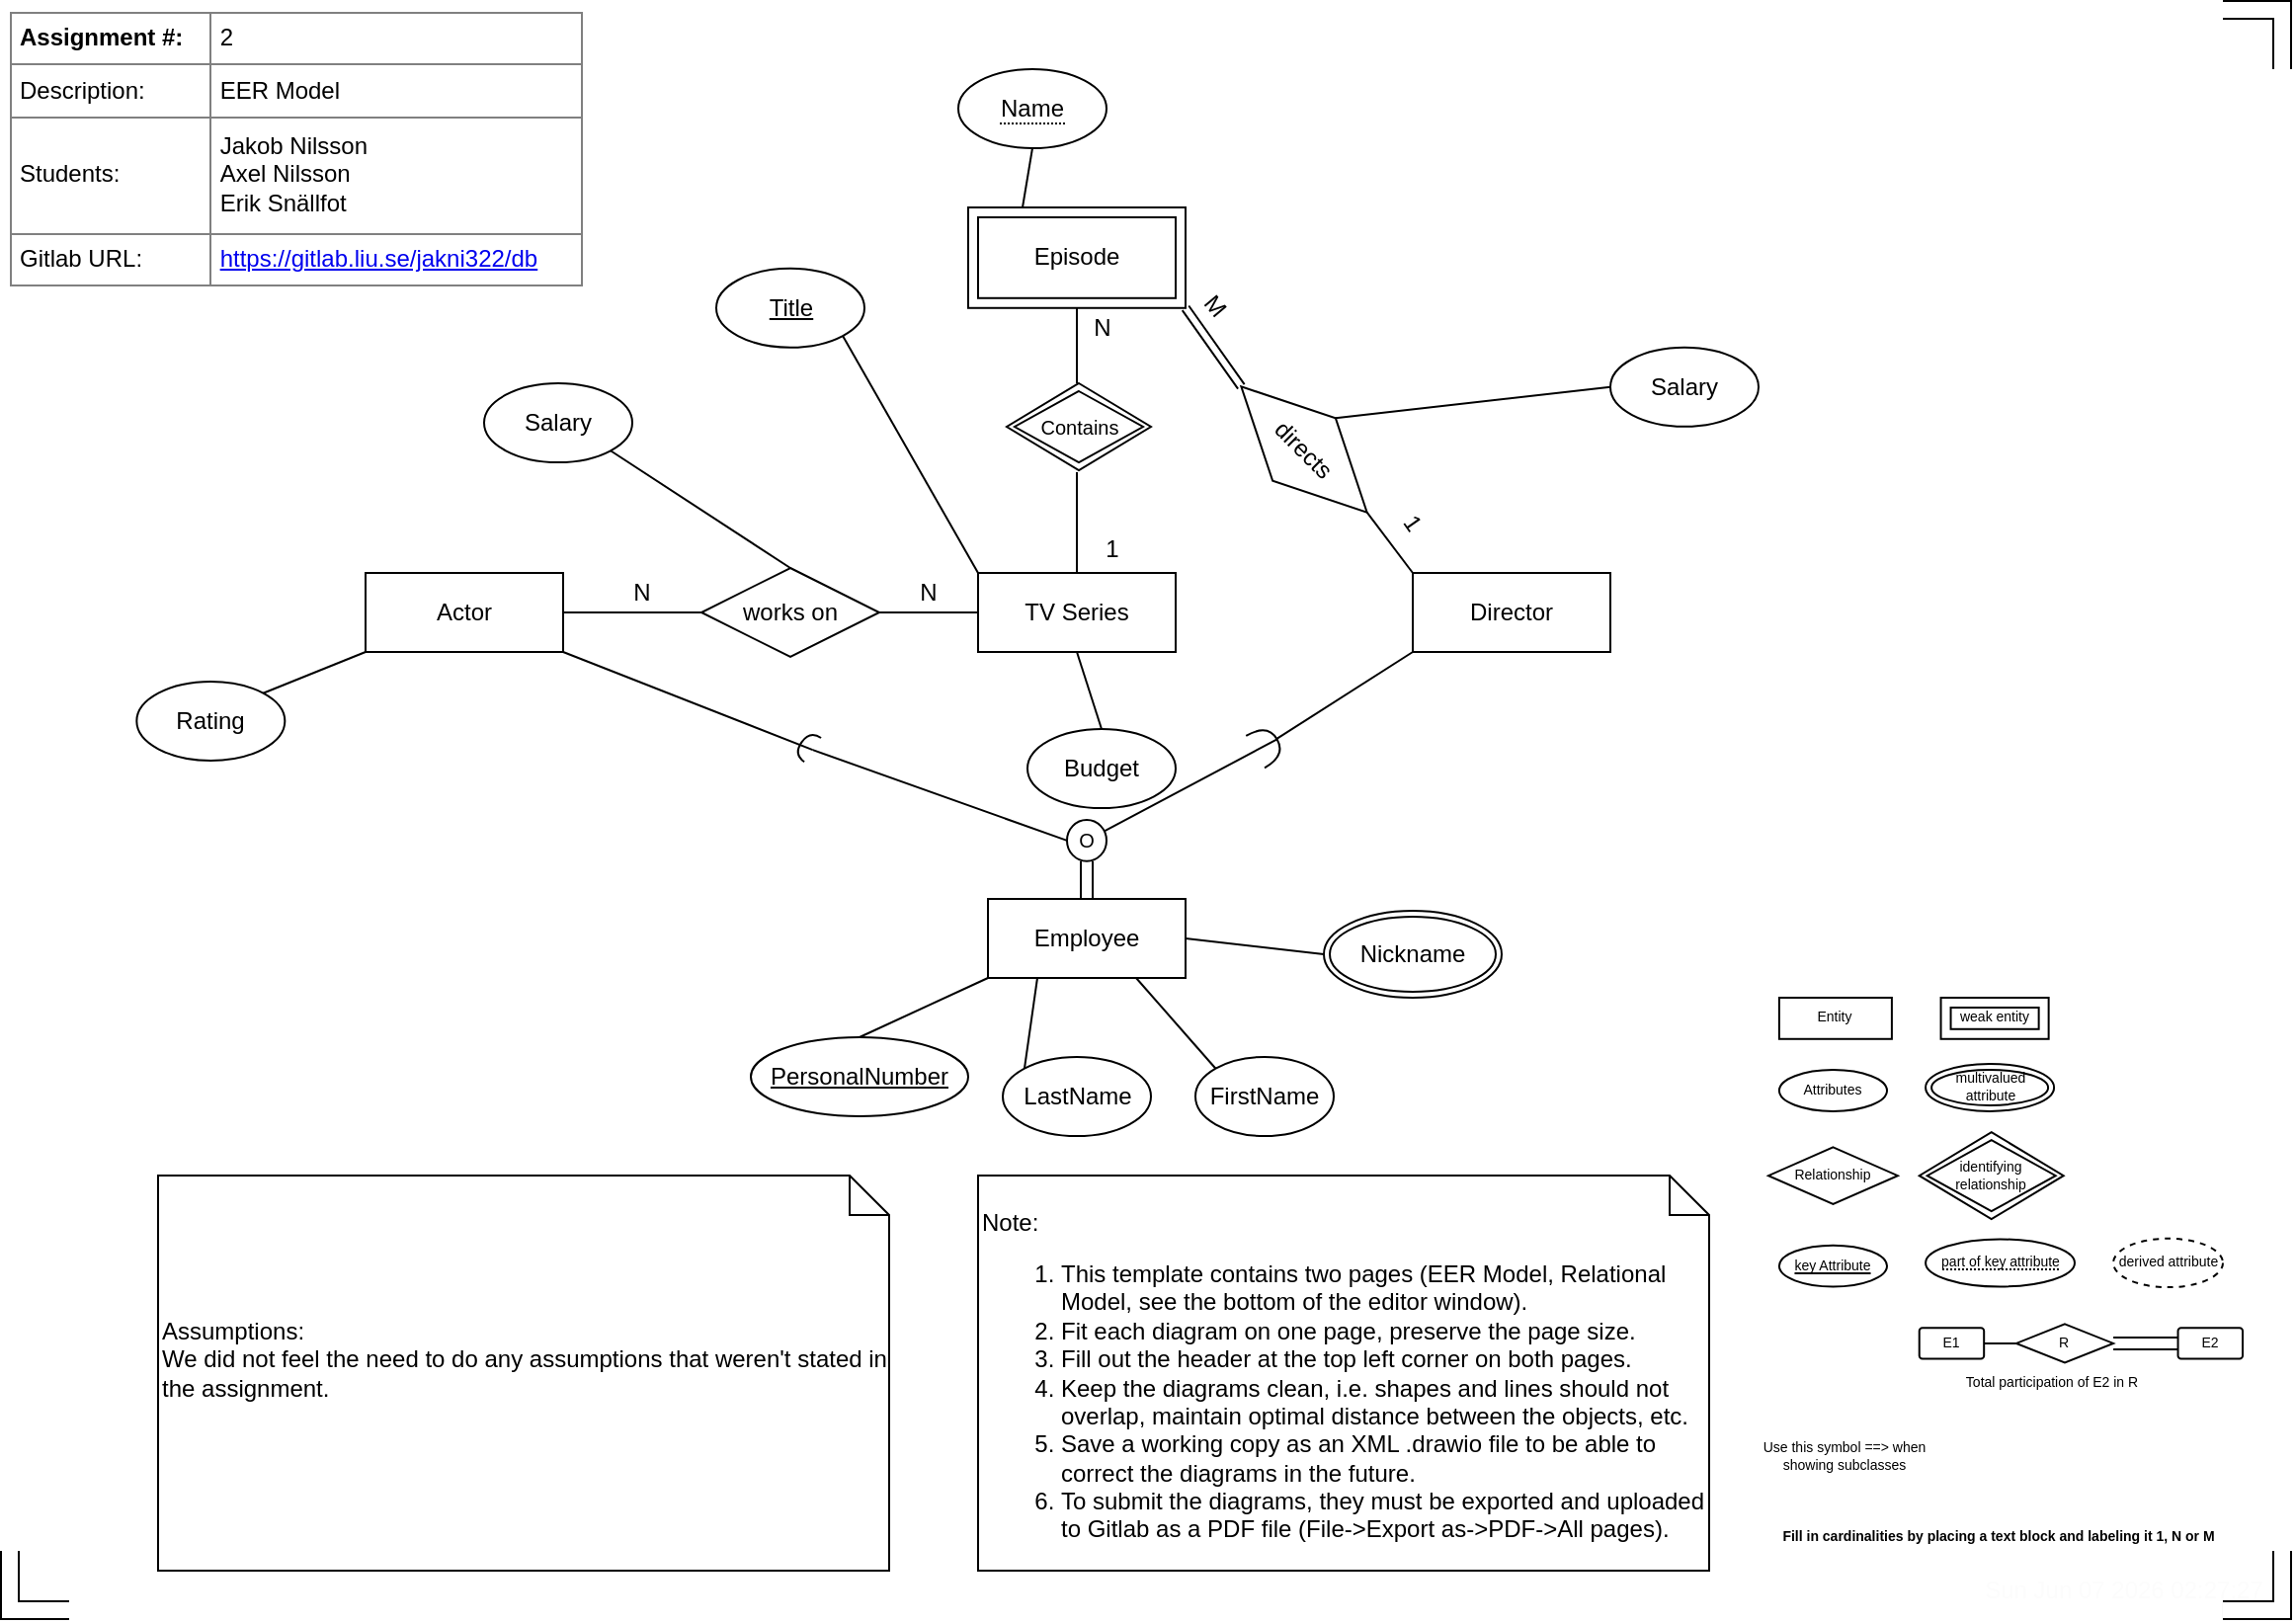 <mxfile version="14.3.1" type="device" pages="2"><diagram id="l3PhLfIEEx4KEpYzrtBJ" name="EER Model"><mxGraphModel dx="1096" dy="567" grid="1" gridSize="10" guides="1" tooltips="1" connect="1" arrows="1" fold="0" page="1" pageScale="1" pageWidth="1169" pageHeight="827" math="0" shadow="0"><root><mxCell id="0"/><mxCell id="1" parent="0"/><mxCell id="B59qE2EvhQR9CG80C_Uz-1" value="Actor" style="whiteSpace=wrap;html=1;align=center;strokeColor=#000000;fillColor=#ffffff;" parent="1" vertex="1"><mxGeometry x="190" y="295" width="100" height="40" as="geometry"/></mxCell><mxCell id="B59qE2EvhQR9CG80C_Uz-2" value="PersonalNumber" style="ellipse;whiteSpace=wrap;html=1;align=center;fontStyle=4;strokeColor=#000000;fillColor=#ffffff;" parent="1" vertex="1"><mxGeometry x="385" y="530" width="110" height="40" as="geometry"/></mxCell><UserObject label="%date{ddd mmm dd yyyy HH:MM:ss}%" placeholders="1" id="hCRLPxILE3BBqmNvxjHh-2"><mxCell style="text;html=1;align=center;verticalAlign=middle;whiteSpace=wrap;overflow=hidden;fontColor=#FCFCFC;movable=0;resizable=0;rotatable=0;deletable=0;editable=0;connectable=0;" parent="1" vertex="1"><mxGeometry x="1000" y="800" width="160" height="20" as="geometry"/></mxCell></UserObject><mxCell id="hCRLPxILE3BBqmNvxjHh-6" value="" style="shape=filledEdge;rounded=0;fixDash=1;endArrow=none;strokeWidth=10;fillColor=#ffffff;edgeStyle=orthogonalEdgeStyle;fontColor=#FCFCFC;" parent="1" edge="1"><mxGeometry width="60" height="40" relative="1" as="geometry"><mxPoint x="10" y="790" as="sourcePoint"/><mxPoint x="40" y="820" as="targetPoint"/><Array as="points"><mxPoint x="10" y="820"/></Array></mxGeometry></mxCell><mxCell id="hCRLPxILE3BBqmNvxjHh-7" value="" style="shape=filledEdge;rounded=0;fixDash=1;endArrow=none;strokeWidth=10;fillColor=#ffffff;edgeStyle=orthogonalEdgeStyle;fontColor=#FCFCFC;" parent="1" edge="1"><mxGeometry width="60" height="40" relative="1" as="geometry"><mxPoint x="1130" y="10" as="sourcePoint"/><mxPoint x="1160" y="40" as="targetPoint"/><Array as="points"><mxPoint x="1160" y="10"/></Array></mxGeometry></mxCell><mxCell id="hCRLPxILE3BBqmNvxjHh-8" value="" style="shape=filledEdge;rounded=0;fixDash=1;endArrow=none;strokeWidth=10;fillColor=#ffffff;edgeStyle=orthogonalEdgeStyle;fontColor=#FCFCFC;" parent="1" edge="1"><mxGeometry width="60" height="40" relative="1" as="geometry"><mxPoint x="1129.99" y="820" as="sourcePoint"/><mxPoint x="1159.99" y="790" as="targetPoint"/><Array as="points"><mxPoint x="1159.99" y="820"/></Array></mxGeometry></mxCell><mxCell id="hCRLPxILE3BBqmNvxjHh-10" value="&lt;table style=&quot;width: 100% ; height: 100% ; border-collapse: collapse&quot; width=&quot;100%&quot; cellpadding=&quot;4&quot; border=&quot;1&quot;&gt;&lt;tbody&gt;&lt;tr&gt;&lt;th&gt;Assignment #:&lt;/th&gt;&lt;td&gt;2&lt;/td&gt;&lt;/tr&gt;&lt;tr&gt;&lt;td&gt;Description:&lt;/td&gt;&lt;td&gt;EER Model&lt;/td&gt;&lt;/tr&gt;&lt;tr&gt;&lt;td&gt;Students:&lt;/td&gt;&lt;td&gt;Jakob Nilsson&lt;br&gt;Axel Nilsson&lt;br&gt;Erik Snällfot&lt;br&gt;&lt;/td&gt;&lt;/tr&gt;&lt;tr&gt;&lt;td&gt;Gitlab URL:&lt;/td&gt;&lt;td&gt;&lt;a href=&quot;https://gitlab.liu.se/alial32/db&quot;&gt;https://gitlab.liu.se/jakni322/db&lt;/a&gt;&lt;/td&gt;&lt;/tr&gt;&lt;/tbody&gt;&lt;/table&gt;" style="text;html=1;strokeColor=none;fillColor=none;overflow=fill;fontColor=#000000;" parent="1" vertex="1"><mxGeometry x="10" y="11" width="290" height="139" as="geometry"/></mxCell><mxCell id="fbbdfI7BNAjC01HpYx0C-1" value="&lt;br&gt;Note:&lt;br&gt;&lt;ol&gt;&lt;li&gt;This template contains two pages (EER Model, Relational Model, see the bottom of the editor window).&lt;/li&gt;&lt;li&gt;Fit each diagram on one page, preserve the page size.&lt;br&gt;&lt;/li&gt;&lt;li&gt;Fill out the header at the top left corner on both pages.&lt;/li&gt;&lt;li&gt;&lt;span&gt;Keep the diagrams clean, i.e. shapes and lines should not overlap, maintain optimal distance between the objects, etc.&lt;/span&gt;&lt;br&gt;&lt;/li&gt;&lt;li&gt;Save a working copy as an XML .drawio file to be able to correct the diagrams in the future.&lt;/li&gt;&lt;li&gt;To submit the diagrams, they must be exported and uploaded to Gitlab as a PDF file (File-&amp;gt;Export as-&amp;gt;PDF-&amp;gt;All pages).&lt;/li&gt;&lt;/ol&gt;" style="shape=note;size=20;whiteSpace=wrap;html=1;strokeColor=#000000;fillColor=#ffffff;fontColor=#000000;align=left;" parent="1" vertex="1"><mxGeometry x="500" y="600" width="370" height="200" as="geometry"/></mxCell><mxCell id="BH1sd3b4sbP9Z67Hy9HP-1" value="Assumptions:&lt;br&gt;We did not feel the need to do any assumptions that weren't stated in the assignment.&lt;br&gt;&lt;div&gt;&lt;br&gt;&lt;/div&gt;" style="shape=note;size=20;whiteSpace=wrap;html=1;strokeColor=#000000;fillColor=#ffffff;fontColor=#000000;align=left;" parent="1" vertex="1"><mxGeometry x="85" y="600" width="370" height="200" as="geometry"/></mxCell><mxCell id="mHYDOE-G1GOgi3rCi4Lx-1" value="Director" style="whiteSpace=wrap;html=1;align=center;strokeColor=#000000;fillColor=#ffffff;fontColor=#000000;" parent="1" vertex="1"><mxGeometry x="720" y="295" width="100" height="40" as="geometry"/></mxCell><mxCell id="w0xwXOWwuQwDQIYsxM-U-19" value="" style="group;fontSize=7;" parent="1" vertex="1" connectable="0"><mxGeometry x="870" y="510" width="270" height="293.5" as="geometry"/></mxCell><mxCell id="w0xwXOWwuQwDQIYsxM-U-1" value="&lt;b style=&quot;font-size: 7px;&quot;&gt;Fill in cardinalities by placing a text block and labeling it 1, N or M&lt;/b&gt;" style="text;html=1;strokeColor=none;fillColor=none;align=center;verticalAlign=middle;whiteSpace=wrap;rounded=0;shadow=0;dashed=1;fontSize=7;" parent="w0xwXOWwuQwDQIYsxM-U-19" vertex="1"><mxGeometry x="32.73" y="260" width="227.27" height="26.11" as="geometry"/></mxCell><mxCell id="w0xwXOWwuQwDQIYsxM-U-4" value="&lt;font style=&quot;font-size: 7px;&quot;&gt;Use this symbol ==&amp;gt; when showing subclasses &lt;/font&gt;" style="text;html=1;strokeColor=none;fillColor=none;align=center;verticalAlign=middle;whiteSpace=wrap;rounded=0;shadow=0;fontSize=7;" parent="w0xwXOWwuQwDQIYsxM-U-19" vertex="1"><mxGeometry x="21.818" y="211.508" width="92.727" height="41.779" as="geometry"/></mxCell><mxCell id="w0xwXOWwuQwDQIYsxM-U-5" value="Attributes" style="ellipse;whiteSpace=wrap;html=1;align=center;shadow=0;gradientColor=none;fontSize=7;" parent="w0xwXOWwuQwDQIYsxM-U-19" vertex="1"><mxGeometry x="35.455" y="36.557" width="54.545" height="20.89" as="geometry"/></mxCell><mxCell id="w0xwXOWwuQwDQIYsxM-U-6" value="Relationship" style="shape=rhombus;perimeter=rhombusPerimeter;whiteSpace=wrap;html=1;align=center;shadow=0;gradientColor=none;fontSize=7;" parent="w0xwXOWwuQwDQIYsxM-U-19" vertex="1"><mxGeometry x="30" y="75.725" width="65.455" height="28.723" as="geometry"/></mxCell><mxCell id="w0xwXOWwuQwDQIYsxM-U-7" value="weak entity" style="shape=ext;margin=3;double=1;whiteSpace=wrap;html=1;align=center;shadow=0;gradientColor=none;fontSize=7;" parent="w0xwXOWwuQwDQIYsxM-U-19" vertex="1"><mxGeometry x="117.273" width="54.545" height="20.89" as="geometry"/></mxCell><mxCell id="w0xwXOWwuQwDQIYsxM-U-10" value="key Attribute" style="ellipse;whiteSpace=wrap;html=1;align=center;fontStyle=4;shadow=0;gradientColor=none;fontSize=7;" parent="w0xwXOWwuQwDQIYsxM-U-19" vertex="1"><mxGeometry x="35.455" y="125.338" width="54.545" height="20.89" as="geometry"/></mxCell><mxCell id="w0xwXOWwuQwDQIYsxM-U-12" value="derived attribute" style="ellipse;whiteSpace=wrap;html=1;align=center;dashed=1;shadow=0;gradientColor=none;fontSize=7;" parent="w0xwXOWwuQwDQIYsxM-U-19" vertex="1"><mxGeometry x="204.55" y="121.9" width="55.45" height="24.66" as="geometry"/></mxCell><mxCell id="w0xwXOWwuQwDQIYsxM-U-14" value="E2" style="rounded=1;arcSize=10;whiteSpace=wrap;html=1;align=center;shadow=0;gradientColor=none;fontSize=7;" parent="w0xwXOWwuQwDQIYsxM-U-19" vertex="1"><mxGeometry x="237.273" y="167.117" width="32.727" height="15.667" as="geometry"/></mxCell><mxCell id="w0xwXOWwuQwDQIYsxM-U-15" value="R" style="shape=rhombus;perimeter=rhombusPerimeter;whiteSpace=wrap;html=1;align=center;shadow=0;gradientColor=none;fontSize=7;" parent="w0xwXOWwuQwDQIYsxM-U-19" vertex="1"><mxGeometry x="155.455" y="165.159" width="49.091" height="19.584" as="geometry"/></mxCell><mxCell id="w0xwXOWwuQwDQIYsxM-U-9" value="" style="shape=link;html=1;rounded=0;entryX=0;entryY=0.5;entryDx=0;entryDy=0;exitX=1;exitY=0.5;exitDx=0;exitDy=0;fontSize=7;width=6;" parent="w0xwXOWwuQwDQIYsxM-U-19" source="w0xwXOWwuQwDQIYsxM-U-15" target="w0xwXOWwuQwDQIYsxM-U-14" edge="1"><mxGeometry relative="1" as="geometry"><mxPoint x="193.636" y="177.562" as="sourcePoint"/><mxPoint x="193.636" y="177.301" as="targetPoint"/></mxGeometry></mxCell><mxCell id="w0xwXOWwuQwDQIYsxM-U-16" value="E1" style="rounded=1;arcSize=10;whiteSpace=wrap;html=1;align=center;shadow=0;gradientColor=none;fontSize=7;" parent="w0xwXOWwuQwDQIYsxM-U-19" vertex="1"><mxGeometry x="106.364" y="167.117" width="32.727" height="15.667" as="geometry"/></mxCell><mxCell id="w0xwXOWwuQwDQIYsxM-U-17" value="" style="endArrow=none;html=1;rounded=0;exitX=0;exitY=0.5;exitDx=0;exitDy=0;entryX=1;entryY=0.5;entryDx=0;entryDy=0;fontSize=7;" parent="w0xwXOWwuQwDQIYsxM-U-19" source="w0xwXOWwuQwDQIYsxM-U-15" target="w0xwXOWwuQwDQIYsxM-U-16" edge="1"><mxGeometry relative="1" as="geometry"><mxPoint x="-237.273" y="302.9" as="sourcePoint"/><mxPoint x="-150" y="302.9" as="targetPoint"/></mxGeometry></mxCell><mxCell id="w0xwXOWwuQwDQIYsxM-U-18" value="&lt;font style=&quot;font-size: 7px;&quot;&gt;Total participation of E2 in R&lt;/font&gt;" style="text;html=1;align=center;verticalAlign=middle;resizable=0;points=[];autosize=1;fontSize=7;" parent="w0xwXOWwuQwDQIYsxM-U-19" vertex="1"><mxGeometry x="122.729" y="190.0" width="100" height="10" as="geometry"/></mxCell><mxCell id="w0xwXOWwuQwDQIYsxM-U-24" value="&lt;span style=&quot;border-bottom: 1px dotted&quot;&gt;part of key attribute&lt;/span&gt;" style="ellipse;whiteSpace=wrap;html=1;align=center;strokeColor=#000000;fillColor=#ffffff;fontSize=7;fontColor=#000000;" parent="w0xwXOWwuQwDQIYsxM-U-19" vertex="1"><mxGeometry x="109.55" y="122.23" width="75.45" height="24" as="geometry"/></mxCell><mxCell id="w0xwXOWwuQwDQIYsxM-U-25" value="multivalued attribute" style="ellipse;shape=doubleEllipse;margin=3;whiteSpace=wrap;html=1;align=center;strokeColor=#000000;fillColor=#ffffff;fontSize=7;fontColor=#000000;" parent="w0xwXOWwuQwDQIYsxM-U-19" vertex="1"><mxGeometry x="109.55" y="33.45" width="65" height="24" as="geometry"/></mxCell><mxCell id="w0xwXOWwuQwDQIYsxM-U-26" value="identifying relationship" style="shape=rhombus;double=1;perimeter=rhombusPerimeter;whiteSpace=wrap;html=1;align=center;strokeColor=#000000;fillColor=#ffffff;fontSize=7;fontColor=#000000;" parent="w0xwXOWwuQwDQIYsxM-U-19" vertex="1"><mxGeometry x="106.36" y="68.09" width="73" height="44" as="geometry"/></mxCell><mxCell id="w0xwXOWwuQwDQIYsxM-U-27" value="Entity" style="whiteSpace=wrap;html=1;align=center;strokeColor=#000000;fillColor=#ffffff;fontSize=7;fontColor=#000000;" parent="w0xwXOWwuQwDQIYsxM-U-19" vertex="1"><mxGeometry x="35.45" width="57" height="20.89" as="geometry"/></mxCell><mxCell id="T94fQnXekFS523GkGBsy-1" value="&lt;div&gt;TV Series&lt;/div&gt;" style="whiteSpace=wrap;html=1;align=center;strokeColor=#000000;fillColor=#ffffff;" parent="1" vertex="1"><mxGeometry x="500" y="295" width="100" height="40" as="geometry"/></mxCell><mxCell id="T94fQnXekFS523GkGBsy-2" value="&lt;font style=&quot;font-size: 12px&quot;&gt;Episode&lt;/font&gt;" style="shape=ext;margin=3;double=1;whiteSpace=wrap;html=1;align=center;shadow=0;gradientColor=none;fontSize=7;" parent="1" vertex="1"><mxGeometry x="495" y="110" width="110" height="50.89" as="geometry"/></mxCell><mxCell id="T94fQnXekFS523GkGBsy-3" value="" style="endArrow=none;html=1;exitX=0.5;exitY=0;exitDx=0;exitDy=0;entryX=0.5;entryY=1;entryDx=0;entryDy=0;" parent="1" source="T94fQnXekFS523GkGBsy-1" edge="1"><mxGeometry width="50" height="50" relative="1" as="geometry"><mxPoint x="700" y="150" as="sourcePoint"/><mxPoint x="550" y="244" as="targetPoint"/></mxGeometry></mxCell><mxCell id="T94fQnXekFS523GkGBsy-4" value="works on" style="shape=rhombus;perimeter=rhombusPerimeter;whiteSpace=wrap;html=1;align=center;strokeColor=#000000;fillColor=#ffffff;" parent="1" vertex="1"><mxGeometry x="360" y="292.5" width="90" height="45" as="geometry"/></mxCell><mxCell id="T94fQnXekFS523GkGBsy-5" value="" style="endArrow=none;html=1;exitX=1;exitY=0.5;exitDx=0;exitDy=0;entryX=0;entryY=0.5;entryDx=0;entryDy=0;" parent="1" source="B59qE2EvhQR9CG80C_Uz-1" target="T94fQnXekFS523GkGBsy-4" edge="1"><mxGeometry width="50" height="50" relative="1" as="geometry"><mxPoint x="560" y="470" as="sourcePoint"/><mxPoint x="350" y="315" as="targetPoint"/></mxGeometry></mxCell><mxCell id="T94fQnXekFS523GkGBsy-6" value="" style="endArrow=none;html=1;exitX=1;exitY=0.5;exitDx=0;exitDy=0;entryX=0;entryY=0.5;entryDx=0;entryDy=0;" parent="1" source="T94fQnXekFS523GkGBsy-4" target="T94fQnXekFS523GkGBsy-1" edge="1"><mxGeometry width="50" height="50" relative="1" as="geometry"><mxPoint x="450" y="290" as="sourcePoint"/><mxPoint x="500" y="240" as="targetPoint"/></mxGeometry></mxCell><mxCell id="T94fQnXekFS523GkGBsy-7" value="N" style="text;html=1;strokeColor=none;fillColor=none;align=center;verticalAlign=middle;whiteSpace=wrap;rounded=0;" parent="1" vertex="1"><mxGeometry x="310" y="295" width="40" height="20" as="geometry"/></mxCell><mxCell id="T94fQnXekFS523GkGBsy-8" value="N" style="text;html=1;strokeColor=none;fillColor=none;align=center;verticalAlign=middle;whiteSpace=wrap;rounded=0;" parent="1" vertex="1"><mxGeometry x="455" y="295" width="40" height="20" as="geometry"/></mxCell><mxCell id="T94fQnXekFS523GkGBsy-9" value="" style="endArrow=none;html=1;entryX=0;entryY=0;entryDx=0;entryDy=0;exitX=1;exitY=0.5;exitDx=0;exitDy=0;" parent="1" source="T94fQnXekFS523GkGBsy-10" target="mHYDOE-G1GOgi3rCi4Lx-1" edge="1"><mxGeometry width="50" height="50" relative="1" as="geometry"><mxPoint x="660" y="280" as="sourcePoint"/><mxPoint x="690" y="240" as="targetPoint"/></mxGeometry></mxCell><mxCell id="T94fQnXekFS523GkGBsy-10" value="directs" style="shape=rhombus;perimeter=rhombusPerimeter;whiteSpace=wrap;html=1;align=center;strokeColor=#000000;fillColor=#ffffff;rotation=45;" parent="1" vertex="1"><mxGeometry x="620" y="210" width="90" height="45" as="geometry"/></mxCell><mxCell id="T94fQnXekFS523GkGBsy-13" value="" style="shape=link;html=1;rounded=0;entryX=1;entryY=1;entryDx=0;entryDy=0;fontSize=7;exitX=0;exitY=0.5;exitDx=0;exitDy=0;" parent="1" source="T94fQnXekFS523GkGBsy-10" target="T94fQnXekFS523GkGBsy-2" edge="1"><mxGeometry relative="1" as="geometry"><mxPoint x="630" y="200" as="sourcePoint"/><mxPoint x="1063.636" y="687.301" as="targetPoint"/></mxGeometry></mxCell><mxCell id="T94fQnXekFS523GkGBsy-14" value="1" style="text;html=1;strokeColor=none;fillColor=none;align=center;verticalAlign=middle;whiteSpace=wrap;rounded=0;rotation=55;" parent="1" vertex="1"><mxGeometry x="700" y="260" width="40" height="20" as="geometry"/></mxCell><mxCell id="T94fQnXekFS523GkGBsy-16" value="M" style="text;html=1;strokeColor=none;fillColor=none;align=center;verticalAlign=middle;whiteSpace=wrap;rounded=0;rotation=50;" parent="1" vertex="1"><mxGeometry x="600" y="150" width="40" height="20" as="geometry"/></mxCell><mxCell id="T94fQnXekFS523GkGBsy-17" value="&lt;div&gt;Employee&lt;/div&gt;" style="whiteSpace=wrap;html=1;align=center;strokeColor=#000000;fillColor=#ffffff;" parent="1" vertex="1"><mxGeometry x="505" y="460" width="100" height="40" as="geometry"/></mxCell><mxCell id="w0xwXOWwuQwDQIYsxM-U-3" value="" style="endArrow=none;html=1;strokeColor=#000000;fontSize=7;exitX=1;exitY=0.5;exitDx=0;exitDy=0;exitPerimeter=0;" parent="1" source="w0xwXOWwuQwDQIYsxM-U-2" target="zmRk8wbPbj7-h0uGCEhz-2" edge="1"><mxGeometry width="50" height="50" relative="1" as="geometry"><mxPoint x="692.723" y="426.999" as="sourcePoint"/><mxPoint x="570" y="430" as="targetPoint"/></mxGeometry></mxCell><mxCell id="T94fQnXekFS523GkGBsy-19" value="" style="endArrow=none;html=1;strokeColor=#000000;fontSize=7;entryX=1;entryY=1;entryDx=0;entryDy=0;exitX=0;exitY=0.5;exitDx=0;exitDy=0;" parent="1" source="T94fQnXekFS523GkGBsy-20" target="B59qE2EvhQR9CG80C_Uz-1" edge="1"><mxGeometry width="50" height="50" relative="1" as="geometry"><mxPoint x="692.723" y="426.999" as="sourcePoint"/><mxPoint x="692.723" y="379.997" as="targetPoint"/></mxGeometry></mxCell><mxCell id="T94fQnXekFS523GkGBsy-21" value="" style="endArrow=none;html=1;entryX=0;entryY=1;entryDx=0;entryDy=0;exitX=0.5;exitY=0;exitDx=0;exitDy=0;" parent="1" source="B59qE2EvhQR9CG80C_Uz-2" target="T94fQnXekFS523GkGBsy-17" edge="1"><mxGeometry width="50" height="50" relative="1" as="geometry"><mxPoint x="480" y="540" as="sourcePoint"/><mxPoint x="530" y="490" as="targetPoint"/></mxGeometry></mxCell><mxCell id="T94fQnXekFS523GkGBsy-22" value="LastName" style="ellipse;whiteSpace=wrap;html=1;align=center;strokeColor=#000000;fillColor=#ffffff;" parent="1" vertex="1"><mxGeometry x="512.5" y="540" width="75" height="40" as="geometry"/></mxCell><mxCell id="T94fQnXekFS523GkGBsy-23" value="FirstName" style="ellipse;whiteSpace=wrap;html=1;align=center;strokeColor=#000000;fillColor=#ffffff;" parent="1" vertex="1"><mxGeometry x="610" y="540" width="70" height="40" as="geometry"/></mxCell><mxCell id="T94fQnXekFS523GkGBsy-24" value="" style="endArrow=none;html=1;entryX=0.25;entryY=1;entryDx=0;entryDy=0;exitX=0;exitY=0;exitDx=0;exitDy=0;" parent="1" source="T94fQnXekFS523GkGBsy-22" target="T94fQnXekFS523GkGBsy-17" edge="1"><mxGeometry width="50" height="50" relative="1" as="geometry"><mxPoint x="660" y="550" as="sourcePoint"/><mxPoint x="710" y="500" as="targetPoint"/></mxGeometry></mxCell><mxCell id="T94fQnXekFS523GkGBsy-25" value="" style="endArrow=none;html=1;exitX=0.75;exitY=1;exitDx=0;exitDy=0;entryX=0;entryY=0;entryDx=0;entryDy=0;" parent="1" source="T94fQnXekFS523GkGBsy-17" target="T94fQnXekFS523GkGBsy-23" edge="1"><mxGeometry width="50" height="50" relative="1" as="geometry"><mxPoint x="630" y="570" as="sourcePoint"/><mxPoint x="680" y="520" as="targetPoint"/></mxGeometry></mxCell><mxCell id="T94fQnXekFS523GkGBsy-26" value="&lt;span style=&quot;border-bottom: 1px dotted&quot;&gt;Name&lt;br&gt;&lt;/span&gt;" style="ellipse;whiteSpace=wrap;html=1;align=center;strokeColor=#000000;fillColor=#ffffff;" parent="1" vertex="1"><mxGeometry x="490" y="40" width="75" height="40" as="geometry"/></mxCell><mxCell id="T94fQnXekFS523GkGBsy-27" value="" style="endArrow=none;html=1;entryX=0.5;entryY=1;entryDx=0;entryDy=0;exitX=0.25;exitY=0;exitDx=0;exitDy=0;" parent="1" source="T94fQnXekFS523GkGBsy-2" target="T94fQnXekFS523GkGBsy-26" edge="1"><mxGeometry width="50" height="50" relative="1" as="geometry"><mxPoint x="510" y="110" as="sourcePoint"/><mxPoint x="560" y="60" as="targetPoint"/></mxGeometry></mxCell><mxCell id="T94fQnXekFS523GkGBsy-29" value="" style="endArrow=none;html=1;exitX=0.5;exitY=0;exitDx=0;exitDy=0;entryX=0;entryY=0.5;entryDx=0;entryDy=0;" parent="1" source="T94fQnXekFS523GkGBsy-10" target="ZAKvpLJzIDKFkuvY34sX-1" edge="1"><mxGeometry width="50" height="50" relative="1" as="geometry"><mxPoint x="890" y="430" as="sourcePoint"/><mxPoint x="800.0" y="192" as="targetPoint"/></mxGeometry></mxCell><mxCell id="T94fQnXekFS523GkGBsy-31" value="" style="endArrow=none;html=1;entryX=1;entryY=1;entryDx=0;entryDy=0;exitX=0.5;exitY=0;exitDx=0;exitDy=0;" parent="1" source="T94fQnXekFS523GkGBsy-4" target="ZAKvpLJzIDKFkuvY34sX-2" edge="1"><mxGeometry width="50" height="50" relative="1" as="geometry"><mxPoint x="130" y="310" as="sourcePoint"/><mxPoint x="131.51" y="237.633" as="targetPoint"/></mxGeometry></mxCell><mxCell id="T94fQnXekFS523GkGBsy-37" value="Budget" style="ellipse;whiteSpace=wrap;html=1;align=center;strokeColor=#000000;fillColor=#ffffff;" parent="1" vertex="1"><mxGeometry x="525" y="374" width="75" height="40" as="geometry"/></mxCell><mxCell id="T94fQnXekFS523GkGBsy-38" value="" style="endArrow=none;html=1;exitX=0.5;exitY=0;exitDx=0;exitDy=0;entryX=0.5;entryY=1;entryDx=0;entryDy=0;" parent="1" source="T94fQnXekFS523GkGBsy-37" target="T94fQnXekFS523GkGBsy-1" edge="1"><mxGeometry width="50" height="50" relative="1" as="geometry"><mxPoint x="610" y="360" as="sourcePoint"/><mxPoint x="660" y="310" as="targetPoint"/></mxGeometry></mxCell><mxCell id="T94fQnXekFS523GkGBsy-39" value="&lt;font style=&quot;font-size: 12px&quot;&gt;Nickname&lt;/font&gt;" style="ellipse;shape=doubleEllipse;margin=3;whiteSpace=wrap;html=1;align=center;strokeColor=#000000;fillColor=#ffffff;fontSize=7;fontColor=#000000;" parent="1" vertex="1"><mxGeometry x="675" y="466" width="90" height="44" as="geometry"/></mxCell><mxCell id="T94fQnXekFS523GkGBsy-40" value="" style="endArrow=none;html=1;entryX=0;entryY=0.5;entryDx=0;entryDy=0;exitX=1;exitY=0.5;exitDx=0;exitDy=0;" parent="1" source="T94fQnXekFS523GkGBsy-17" target="T94fQnXekFS523GkGBsy-39" edge="1"><mxGeometry width="50" height="50" relative="1" as="geometry"><mxPoint x="620" y="510" as="sourcePoint"/><mxPoint x="670" y="460" as="targetPoint"/></mxGeometry></mxCell><mxCell id="T94fQnXekFS523GkGBsy-41" value="Rating" style="ellipse;whiteSpace=wrap;html=1;align=center;strokeColor=#000000;fillColor=#ffffff;" parent="1" vertex="1"><mxGeometry x="74.17" y="350" width="75" height="40" as="geometry"/></mxCell><mxCell id="T94fQnXekFS523GkGBsy-42" value="" style="endArrow=none;html=1;exitX=1;exitY=0;exitDx=0;exitDy=0;entryX=0;entryY=1;entryDx=0;entryDy=0;" parent="1" source="T94fQnXekFS523GkGBsy-41" target="B59qE2EvhQR9CG80C_Uz-1" edge="1"><mxGeometry width="50" height="50" relative="1" as="geometry"><mxPoint x="240" y="440" as="sourcePoint"/><mxPoint x="290" y="390" as="targetPoint"/></mxGeometry></mxCell><mxCell id="NcD3j7wbXSQyxyIO3b7L-1" value="&lt;u&gt;Title&lt;/u&gt;" style="ellipse;whiteSpace=wrap;html=1;align=center;strokeColor=#000000;fillColor=#ffffff;" parent="1" vertex="1"><mxGeometry x="367.5" y="140.89" width="75" height="40" as="geometry"/></mxCell><mxCell id="NcD3j7wbXSQyxyIO3b7L-2" value="" style="endArrow=none;html=1;entryX=1;entryY=1;entryDx=0;entryDy=0;" parent="1" target="NcD3j7wbXSQyxyIO3b7L-1" edge="1"><mxGeometry width="50" height="50" relative="1" as="geometry"><mxPoint x="500" y="295" as="sourcePoint"/><mxPoint x="550" y="245" as="targetPoint"/></mxGeometry></mxCell><mxCell id="93OLFis7iyO5tSI6msH1-2" value="" style="endArrow=none;html=1;exitX=0.5;exitY=0;exitDx=0;exitDy=0;entryX=0.5;entryY=1;entryDx=0;entryDy=0;" parent="1" target="T94fQnXekFS523GkGBsy-2" edge="1"><mxGeometry width="50" height="50" relative="1" as="geometry"><mxPoint x="550" y="199" as="sourcePoint"/><mxPoint x="420" y="70" as="targetPoint"/></mxGeometry></mxCell><mxCell id="93OLFis7iyO5tSI6msH1-3" value="N" style="text;html=1;strokeColor=none;fillColor=none;align=center;verticalAlign=middle;whiteSpace=wrap;rounded=0;" parent="1" vertex="1"><mxGeometry x="542.5" y="160.89" width="40" height="20" as="geometry"/></mxCell><mxCell id="93OLFis7iyO5tSI6msH1-4" value="1" style="text;html=1;strokeColor=none;fillColor=none;align=center;verticalAlign=middle;whiteSpace=wrap;rounded=0;" parent="1" vertex="1"><mxGeometry x="547.5" y="272.5" width="40" height="20" as="geometry"/></mxCell><mxCell id="ZAKvpLJzIDKFkuvY34sX-1" value="Salary" style="ellipse;whiteSpace=wrap;html=1;align=center;strokeColor=#000000;fillColor=#ffffff;" parent="1" vertex="1"><mxGeometry x="820" y="180.89" width="75" height="40" as="geometry"/></mxCell><mxCell id="ZAKvpLJzIDKFkuvY34sX-2" value="Salary" style="ellipse;whiteSpace=wrap;html=1;align=center;strokeColor=#000000;fillColor=#ffffff;" parent="1" vertex="1"><mxGeometry x="250" y="199" width="75" height="40" as="geometry"/></mxCell><mxCell id="zmRk8wbPbj7-h0uGCEhz-1" value="&lt;font style=&quot;font-size: 10px&quot;&gt;Contains&lt;/font&gt;" style="shape=rhombus;double=1;perimeter=rhombusPerimeter;whiteSpace=wrap;html=1;align=center;strokeColor=#000000;fillColor=#ffffff;fontSize=7;fontColor=#000000;" parent="1" vertex="1"><mxGeometry x="514.5" y="199.0" width="73" height="44" as="geometry"/></mxCell><mxCell id="zmRk8wbPbj7-h0uGCEhz-2" value="&lt;font style=&quot;font-size: 10px&quot;&gt;O&lt;/font&gt;" style="ellipse;whiteSpace=wrap;html=1;align=center;shadow=0;gradientColor=none;fontSize=7;" parent="1" vertex="1"><mxGeometry x="545" y="420" width="20" height="20.89" as="geometry"/></mxCell><mxCell id="zmRk8wbPbj7-h0uGCEhz-6" value="" style="shape=link;html=1;rounded=0;entryX=0.5;entryY=1;entryDx=0;entryDy=0;exitX=0.5;exitY=0;exitDx=0;exitDy=0;fontSize=7;width=6;" parent="1" source="T94fQnXekFS523GkGBsy-17" target="zmRk8wbPbj7-h0uGCEhz-2" edge="1"><mxGeometry relative="1" as="geometry"><mxPoint x="1063.636" y="687.562" as="sourcePoint"/><mxPoint x="1063.636" y="687.301" as="targetPoint"/></mxGeometry></mxCell><mxCell id="T94fQnXekFS523GkGBsy-20" value="" style="shape=requiredInterface;html=1;verticalLabelPosition=bottom;shadow=0;fontSize=7;rotation=-145;" parent="1" vertex="1"><mxGeometry x="410.09" y="375.22" width="6.82" height="14.78" as="geometry"/></mxCell><mxCell id="zmRk8wbPbj7-h0uGCEhz-7" value="" style="endArrow=none;html=1;strokeColor=#000000;fontSize=7;entryX=0;entryY=0.5;entryDx=0;entryDy=0;exitX=0;exitY=0.5;exitDx=0;exitDy=0;entryPerimeter=0;" parent="1" source="zmRk8wbPbj7-h0uGCEhz-2" target="T94fQnXekFS523GkGBsy-20" edge="1"><mxGeometry width="50" height="50" relative="1" as="geometry"><mxPoint x="545.0" y="430.445" as="sourcePoint"/><mxPoint x="290" y="335" as="targetPoint"/></mxGeometry></mxCell><mxCell id="w0xwXOWwuQwDQIYsxM-U-2" value="" style="shape=requiredInterface;html=1;verticalLabelPosition=bottom;shadow=0;fontSize=7;rotation=-30;" parent="1" vertex="1"><mxGeometry x="639.46" y="373.01" width="12.72" height="18.78" as="geometry"/></mxCell><mxCell id="zmRk8wbPbj7-h0uGCEhz-14" value="" style="endArrow=none;html=1;strokeColor=#000000;fontSize=7;exitX=0;exitY=1;exitDx=0;exitDy=0;" parent="1" source="mHYDOE-G1GOgi3rCi4Lx-1" target="w0xwXOWwuQwDQIYsxM-U-2" edge="1"><mxGeometry width="50" height="50" relative="1" as="geometry"><mxPoint x="720" y="335" as="sourcePoint"/><mxPoint x="570" y="430" as="targetPoint"/></mxGeometry></mxCell></root></mxGraphModel></diagram><diagram id="84zUwEt8LRDDHHk4Rw6f" name="Relational Model"><mxGraphModel dx="1096" dy="567" grid="1" gridSize="10" guides="1" tooltips="1" connect="1" arrows="0" fold="1" page="1" pageScale="1" pageWidth="1169" pageHeight="827" math="0" shadow="0"><root><mxCell id="ga0Zw6LBFhbuao-3WzkD-0"/><mxCell id="ga0Zw6LBFhbuao-3WzkD-1" parent="ga0Zw6LBFhbuao-3WzkD-0"/><mxCell id="G03UwVYtZ7c0jisGfX0e-19" style="edgeStyle=orthogonalEdgeStyle;rounded=0;orthogonalLoop=1;jettySize=auto;html=1;exitX=0.25;exitY=1;exitDx=0;exitDy=0;" parent="ga0Zw6LBFhbuao-3WzkD-1" source="TRIj2x2LSJJxeMHUSsb1-3" target="vGxTRRyk4vb0KL_PaRxH-0" edge="1"><mxGeometry relative="1" as="geometry"><mxPoint x="330" y="210" as="targetPoint"/><Array as="points"><mxPoint x="398" y="290"/><mxPoint x="340" y="290"/><mxPoint x="340" y="200"/><mxPoint x="544" y="200"/></Array></mxGeometry></mxCell><mxCell id="TRIj2x2LSJJxeMHUSsb1-3" value="&lt;div&gt;&lt;table style=&quot;width: 100% ; height: 100% ; border-collapse: collapse&quot; width=&quot;100%&quot; border=&quot;1&quot;&gt;&lt;tbody&gt;&lt;tr&gt;&lt;td&gt;&lt;b&gt;Actor&lt;/b&gt;&lt;br&gt;&lt;/td&gt;&lt;td&gt;&lt;br&gt;&lt;/td&gt;&lt;/tr&gt;&lt;tr&gt;&lt;td style=&quot;text-align: center&quot;&gt;&lt;u&gt;PersonalNumber&lt;/u&gt;&lt;/td&gt;&lt;td style=&quot;text-align: center&quot;&gt;Rating&lt;/td&gt;&lt;/tr&gt;&lt;/tbody&gt;&lt;/table&gt;&lt;/div&gt;" style="text;html=1;strokeColor=none;fillColor=#ffffff;overflow=fill;recursiveResize=1;autosize=1;" parent="ga0Zw6LBFhbuao-3WzkD-1" vertex="1"><mxGeometry x="360" y="230" width="150" height="40" as="geometry"/></mxCell><mxCell id="CMMsEwVyTO5GgmenbrGT-0" style="edgeStyle=orthogonalEdgeStyle;rounded=0;orthogonalLoop=1;jettySize=auto;html=1;exitX=0.25;exitY=1;exitDx=0;exitDy=0;" parent="ga0Zw6LBFhbuao-3WzkD-1" source="3GHH0pqrNM3KPDkKZ-5P-0" edge="1"><mxGeometry relative="1" as="geometry"><mxPoint x="435" y="270" as="targetPoint"/><Array as="points"><mxPoint x="393" y="434"/><mxPoint x="320" y="434"/><mxPoint x="320" y="322"/><mxPoint x="435" y="322"/></Array></mxGeometry></mxCell><mxCell id="ktCT7X-0rzDxZNZvghJN-0" style="edgeStyle=orthogonalEdgeStyle;rounded=0;orthogonalLoop=1;jettySize=auto;html=1;exitX=0.676;exitY=1.057;exitDx=0;exitDy=0;entryX=0.25;entryY=1;entryDx=0;entryDy=0;exitPerimeter=0;" parent="ga0Zw6LBFhbuao-3WzkD-1" source="3GHH0pqrNM3KPDkKZ-5P-0" target="CMMsEwVyTO5GgmenbrGT-2" edge="1"><mxGeometry relative="1" as="geometry"><Array as="points"><mxPoint x="482" y="462"/><mxPoint x="310" y="462"/><mxPoint x="310" y="570"/><mxPoint x="370" y="570"/></Array></mxGeometry></mxCell><mxCell id="3GHH0pqrNM3KPDkKZ-5P-0" value="&lt;table style=&quot;width: 100% ; height: 100% ; border-collapse: collapse&quot; width=&quot;100%&quot; border=&quot;1&quot;&gt;&lt;tbody&gt;&lt;tr&gt;&lt;td&gt;&lt;b&gt;Works on&lt;/b&gt;&lt;br&gt;&lt;/td&gt;&lt;td&gt;&lt;br&gt;&lt;/td&gt;&lt;td&gt;&lt;br&gt;&lt;/td&gt;&lt;/tr&gt;&lt;tr&gt;&lt;td style=&quot;text-align: center&quot;&gt;&lt;u&gt;PersonalNumber&lt;/u&gt;&lt;br&gt;&lt;/td&gt;&lt;td style=&quot;text-align: center&quot;&gt;&lt;u&gt;SeriesTitle&lt;/u&gt;&lt;br&gt;&lt;/td&gt;&lt;td style=&quot;text-align: center&quot;&gt;Salary&lt;/td&gt;&lt;/tr&gt;&lt;/tbody&gt;&lt;/table&gt;" style="text;html=1;strokeColor=none;fillColor=#ffffff;overflow=fill;recursiveResize=1;autosize=1;" parent="ga0Zw6LBFhbuao-3WzkD-1" vertex="1"><mxGeometry x="340" y="374" width="210" height="40" as="geometry"/></mxCell><mxCell id="CMMsEwVyTO5GgmenbrGT-1" style="edgeStyle=orthogonalEdgeStyle;rounded=0;orthogonalLoop=1;jettySize=auto;html=1;exitX=0.196;exitY=1.025;exitDx=0;exitDy=0;exitPerimeter=0;" parent="ga0Zw6LBFhbuao-3WzkD-1" source="NE9Cd-54TU_iGj53NMh7-0" target="UDUvd_bl--zZ8FY-4UvY-0" edge="1"><mxGeometry relative="1" as="geometry"><Array as="points"><mxPoint x="725" y="434"/><mxPoint x="655" y="434"/></Array></mxGeometry></mxCell><mxCell id="ktCT7X-0rzDxZNZvghJN-1" style="edgeStyle=orthogonalEdgeStyle;rounded=0;orthogonalLoop=1;jettySize=auto;html=1;exitX=0.536;exitY=1.05;exitDx=0;exitDy=0;entryX=0.333;entryY=0.993;entryDx=0;entryDy=0;entryPerimeter=0;exitPerimeter=0;" parent="ga0Zw6LBFhbuao-3WzkD-1" source="NE9Cd-54TU_iGj53NMh7-0" target="CMMsEwVyTO5GgmenbrGT-4" edge="1"><mxGeometry relative="1" as="geometry"><Array as="points"><mxPoint x="820" y="460"/><mxPoint x="720" y="460"/><mxPoint x="720" y="580"/><mxPoint x="810" y="580"/></Array></mxGeometry></mxCell><mxCell id="NE9Cd-54TU_iGj53NMh7-0" value="&lt;table style=&quot;width: 100% ; height: 100% ; border-collapse: collapse&quot; width=&quot;100%&quot; border=&quot;1&quot;&gt;&lt;tbody&gt;&lt;tr&gt;&lt;td&gt;&lt;b&gt;Directs&lt;/b&gt;&lt;br&gt;&lt;/td&gt;&lt;td&gt;&lt;br&gt;&lt;/td&gt;&lt;td&gt;&lt;br&gt;&lt;/td&gt;&lt;td&gt;&lt;br&gt;&lt;/td&gt;&lt;/tr&gt;&lt;tr&gt;&lt;td style=&quot;text-align: center&quot;&gt;&lt;u&gt;PersonalNumber&lt;/u&gt;&lt;br&gt;&lt;/td&gt;&lt;td style=&quot;text-align: center&quot;&gt;&lt;u&gt;EpisodeName&lt;/u&gt;&lt;br&gt;&lt;/td&gt;&lt;td style=&quot;text-align: center&quot;&gt;&lt;u&gt;SeriesTitle&lt;/u&gt;&lt;/td&gt;&lt;td&gt;Salary&lt;br&gt;&lt;/td&gt;&lt;/tr&gt;&lt;/tbody&gt;&lt;/table&gt;" style="text;html=1;strokeColor=none;fillColor=#ffffff;overflow=fill;recursiveResize=1;autosize=1;" parent="ga0Zw6LBFhbuao-3WzkD-1" vertex="1"><mxGeometry x="670" y="374" width="280" height="40" as="geometry"/></mxCell><UserObject label="%date{ddd mmm dd yyyy HH:MM:ss}%" placeholders="1" id="Ka_tqsI0y06mJdhhlla0-0"><mxCell style="text;html=1;align=center;verticalAlign=middle;whiteSpace=wrap;overflow=hidden;fontColor=#FCFCFC;movable=0;resizable=0;rotatable=0;deletable=0;editable=0;connectable=0;" parent="ga0Zw6LBFhbuao-3WzkD-1" vertex="1"><mxGeometry x="1000" y="800" width="160" height="20" as="geometry"/></mxCell></UserObject><mxCell id="Ka_tqsI0y06mJdhhlla0-1" value="" style="shape=filledEdge;rounded=0;fixDash=1;endArrow=none;strokeWidth=10;fillColor=#ffffff;edgeStyle=orthogonalEdgeStyle;fontColor=#FCFCFC;" parent="ga0Zw6LBFhbuao-3WzkD-1" edge="1"><mxGeometry width="60" height="40" relative="1" as="geometry"><mxPoint x="10" y="790" as="sourcePoint"/><mxPoint x="40" y="820" as="targetPoint"/><Array as="points"><mxPoint x="10" y="820"/></Array></mxGeometry></mxCell><mxCell id="Ka_tqsI0y06mJdhhlla0-2" value="" style="shape=filledEdge;rounded=0;fixDash=1;endArrow=none;strokeWidth=10;fillColor=#ffffff;edgeStyle=orthogonalEdgeStyle;fontColor=#FCFCFC;" parent="ga0Zw6LBFhbuao-3WzkD-1" edge="1"><mxGeometry width="60" height="40" relative="1" as="geometry"><mxPoint x="1130" y="10" as="sourcePoint"/><mxPoint x="1160" y="40" as="targetPoint"/><Array as="points"><mxPoint x="1160" y="10"/></Array></mxGeometry></mxCell><mxCell id="Ka_tqsI0y06mJdhhlla0-3" value="" style="shape=filledEdge;rounded=0;fixDash=1;endArrow=none;strokeWidth=10;fillColor=#ffffff;edgeStyle=orthogonalEdgeStyle;fontColor=#FCFCFC;" parent="ga0Zw6LBFhbuao-3WzkD-1" edge="1"><mxGeometry width="60" height="40" relative="1" as="geometry"><mxPoint x="1129.99" y="820" as="sourcePoint"/><mxPoint x="1159.99" y="790" as="targetPoint"/><Array as="points"><mxPoint x="1159.99" y="820"/></Array></mxGeometry></mxCell><mxCell id="Ka_tqsI0y06mJdhhlla0-4" value="&lt;table border=&quot;1&quot; width=&quot;100%&quot; cellpadding=&quot;4&quot; style=&quot;width: 100% ; height: 100% ; border-collapse: collapse&quot;&gt;&lt;tbody&gt;&lt;tr&gt;&lt;th&gt;Assignment #:&lt;/th&gt;&lt;td&gt;2&lt;/td&gt;&lt;/tr&gt;&lt;tr&gt;&lt;td&gt;Description:&lt;/td&gt;&lt;td&gt;Relational Model&lt;/td&gt;&lt;/tr&gt;&lt;tr&gt;&lt;td&gt;Students:&lt;/td&gt;&lt;td&gt;Alice Alisson&lt;br&gt;Bob Bobsson&lt;/td&gt;&lt;/tr&gt;&lt;tr&gt;&lt;td&gt;Repository URL:&lt;/td&gt;&lt;td&gt;&lt;a href=&quot;https://gitlab.liu.se/alial32/db&quot;&gt;https://gitlab.liu.se/alial32/db&lt;/a&gt;&lt;/td&gt;&lt;/tr&gt;&lt;/tbody&gt;&lt;/table&gt;" style="text;html=1;strokeColor=none;fillColor=none;overflow=fill;fontColor=#000000;" parent="ga0Zw6LBFhbuao-3WzkD-1" vertex="1"><mxGeometry x="10" y="10" width="260" height="110" as="geometry"/></mxCell><mxCell id="G03UwVYtZ7c0jisGfX0e-20" style="edgeStyle=orthogonalEdgeStyle;rounded=0;orthogonalLoop=1;jettySize=auto;html=1;exitX=0.25;exitY=1;exitDx=0;exitDy=0;" parent="ga0Zw6LBFhbuao-3WzkD-1" source="UDUvd_bl--zZ8FY-4UvY-0" target="vGxTRRyk4vb0KL_PaRxH-0" edge="1"><mxGeometry relative="1" as="geometry"><Array as="points"><mxPoint x="628" y="290"/><mxPoint x="590" y="290"/><mxPoint x="590" y="180"/><mxPoint x="575" y="180"/></Array></mxGeometry></mxCell><mxCell id="UDUvd_bl--zZ8FY-4UvY-0" value="&lt;div&gt;&lt;table style=&quot;width: 100% ; height: 100% ; border-collapse: collapse&quot; width=&quot;100%&quot; border=&quot;1&quot;&gt;&lt;tbody&gt;&lt;tr&gt;&lt;td&gt;&lt;b&gt;Director&lt;/b&gt;&lt;br&gt;&lt;/td&gt;&lt;/tr&gt;&lt;tr&gt;&lt;td style=&quot;text-align: center&quot;&gt;&lt;u&gt;PersonalNumber&lt;/u&gt;&lt;/td&gt;&lt;/tr&gt;&lt;/tbody&gt;&lt;/table&gt;&lt;/div&gt;" style="text;html=1;strokeColor=none;fillColor=#ffffff;overflow=fill;recursiveResize=1;autosize=1;" parent="ga0Zw6LBFhbuao-3WzkD-1" vertex="1"><mxGeometry x="600" y="230" width="110" height="40" as="geometry"/></mxCell><mxCell id="vGxTRRyk4vb0KL_PaRxH-0" value="&lt;div&gt;&lt;table style=&quot;width: 100% ; height: 100% ; border-collapse: collapse&quot; width=&quot;100%&quot; border=&quot;1&quot;&gt;&lt;tbody&gt;&lt;tr&gt;&lt;td&gt;&lt;b&gt;Employee&lt;/b&gt;&lt;br&gt;&lt;/td&gt;&lt;td&gt;&lt;br&gt;&lt;/td&gt;&lt;td&gt;&lt;br&gt;&lt;/td&gt;&lt;/tr&gt;&lt;tr&gt;&lt;td style=&quot;text-align: center&quot;&gt;&lt;u&gt;PersonalNumber&lt;/u&gt;&lt;/td&gt;&lt;td style=&quot;text-align: center&quot;&gt;FirstName&lt;/td&gt;&lt;td style=&quot;text-align: center&quot;&gt;LastName&lt;/td&gt;&lt;/tr&gt;&lt;/tbody&gt;&lt;/table&gt;&lt;/div&gt;" style="text;html=1;strokeColor=none;fillColor=#ffffff;overflow=fill;recursiveResize=1;autosize=1;" parent="ga0Zw6LBFhbuao-3WzkD-1" vertex="1"><mxGeometry x="520" y="130" width="220" height="40" as="geometry"/></mxCell><mxCell id="CMMsEwVyTO5GgmenbrGT-2" value="&lt;table style=&quot;width: 100% ; height: 100% ; border-collapse: collapse&quot; width=&quot;100%&quot; border=&quot;1&quot;&gt;&lt;tbody&gt;&lt;tr&gt;&lt;td&gt;&lt;b&gt;TV Series&lt;/b&gt;&lt;br&gt;&lt;/td&gt;&lt;td&gt;&lt;br&gt;&lt;/td&gt;&lt;/tr&gt;&lt;tr&gt;&lt;td style=&quot;text-align: center&quot;&gt;&lt;u&gt;SeriesTitle&lt;/u&gt;&lt;br&gt;&lt;/td&gt;&lt;td style=&quot;text-align: center&quot;&gt;Budget&lt;br&gt;&lt;/td&gt;&lt;/tr&gt;&lt;/tbody&gt;&lt;/table&gt;" style="text;html=1;strokeColor=none;fillColor=#ffffff;overflow=fill;recursiveResize=1;autosize=1;" parent="ga0Zw6LBFhbuao-3WzkD-1" vertex="1"><mxGeometry x="340" y="510" width="120" height="40" as="geometry"/></mxCell><mxCell id="CMMsEwVyTO5GgmenbrGT-4" value="&lt;table style=&quot;width: 100% ; height: 100% ; border-collapse: collapse&quot; width=&quot;100%&quot; border=&quot;1&quot;&gt;&lt;tbody&gt;&lt;tr&gt;&lt;td&gt;&lt;b&gt;Episode&lt;/b&gt;&lt;br&gt;&lt;/td&gt;&lt;td&gt;&lt;br&gt;&lt;/td&gt;&lt;/tr&gt;&lt;tr&gt;&lt;td style=&quot;text-align: center&quot;&gt;&lt;u&gt;EpisodeName&lt;/u&gt;&lt;br&gt;&lt;/td&gt;&lt;td&gt;&lt;u&gt;SeriesTitle&lt;/u&gt;&lt;/td&gt;&lt;/tr&gt;&lt;/tbody&gt;&lt;/table&gt;" style="text;html=1;strokeColor=none;fillColor=#ffffff;overflow=fill;recursiveResize=1;autosize=1;" parent="ga0Zw6LBFhbuao-3WzkD-1" vertex="1"><mxGeometry x="760" y="510" width="150" height="40" as="geometry"/></mxCell><mxCell id="R5pQVuGwiAKaGfWIk9Zz-1" style="edgeStyle=orthogonalEdgeStyle;rounded=0;orthogonalLoop=1;jettySize=auto;html=1;entryX=0.333;entryY=1.002;entryDx=0;entryDy=0;entryPerimeter=0;" parent="ga0Zw6LBFhbuao-3WzkD-1" target="CMMsEwVyTO5GgmenbrGT-2" edge="1"><mxGeometry relative="1" as="geometry"><mxPoint x="880" y="560" as="sourcePoint"/><Array as="points"><mxPoint x="880" y="550"/><mxPoint x="880" y="670"/><mxPoint x="380" y="670"/></Array></mxGeometry></mxCell><mxCell id="Fa-xwQApw0G6Wa-DjsDM-0" value="&lt;div&gt;&lt;table style=&quot;width: 100% ; height: 100% ; border-collapse: collapse&quot; width=&quot;100%&quot; border=&quot;1&quot;&gt;&lt;tbody&gt;&lt;tr&gt;&lt;td&gt;&lt;b&gt;Employee_Nickname&lt;/b&gt;&lt;br&gt;&lt;/td&gt;&lt;td&gt;&lt;br&gt;&lt;/td&gt;&lt;/tr&gt;&lt;tr&gt;&lt;td style=&quot;text-align: center&quot;&gt;&lt;u&gt;PersonalNumber&lt;/u&gt;&lt;/td&gt;&lt;td&gt;&lt;u&gt;Nickname&lt;/u&gt;&lt;br&gt;&lt;/td&gt;&lt;/tr&gt;&lt;/tbody&gt;&lt;/table&gt;&lt;/div&gt;" style="text;html=1;strokeColor=none;fillColor=#ffffff;overflow=fill;recursiveResize=1;autosize=1;" vertex="1" parent="ga0Zw6LBFhbuao-3WzkD-1"><mxGeometry x="830" y="220" width="200" height="40" as="geometry"/></mxCell><mxCell id="Fa-xwQApw0G6Wa-DjsDM-1" style="edgeStyle=orthogonalEdgeStyle;rounded=0;orthogonalLoop=1;jettySize=auto;html=1;exitX=0.2;exitY=0.975;exitDx=0;exitDy=0;exitPerimeter=0;" edge="1" parent="ga0Zw6LBFhbuao-3WzkD-1" source="Fa-xwQApw0G6Wa-DjsDM-0" target="vGxTRRyk4vb0KL_PaRxH-0"><mxGeometry relative="1" as="geometry"><Array as="points"><mxPoint x="870" y="310"/><mxPoint x="780" y="310"/><mxPoint x="780" y="220"/><mxPoint x="600" y="220"/><mxPoint x="600" y="190"/><mxPoint x="605" y="190"/></Array><mxPoint x="870" y="290" as="sourcePoint"/><mxPoint x="600" y="210" as="targetPoint"/></mxGeometry></mxCell><mxCell id="U_I1VEaFKP7mPNNUKgQ5-0" style="edgeStyle=orthogonalEdgeStyle;rounded=0;orthogonalLoop=1;jettySize=auto;html=1;exitX=0.536;exitY=1.05;exitDx=0;exitDy=0;exitPerimeter=0;" edge="1" parent="ga0Zw6LBFhbuao-3WzkD-1"><mxGeometry relative="1" as="geometry"><Array as="points"><mxPoint x="880" y="458"/><mxPoint x="940" y="458"/><mxPoint x="940" y="578"/><mxPoint x="890" y="578"/><mxPoint x="890" y="548"/></Array><mxPoint x="880.08" y="414" as="sourcePoint"/><mxPoint x="890" y="548" as="targetPoint"/></mxGeometry></mxCell></root></mxGraphModel></diagram></mxfile>